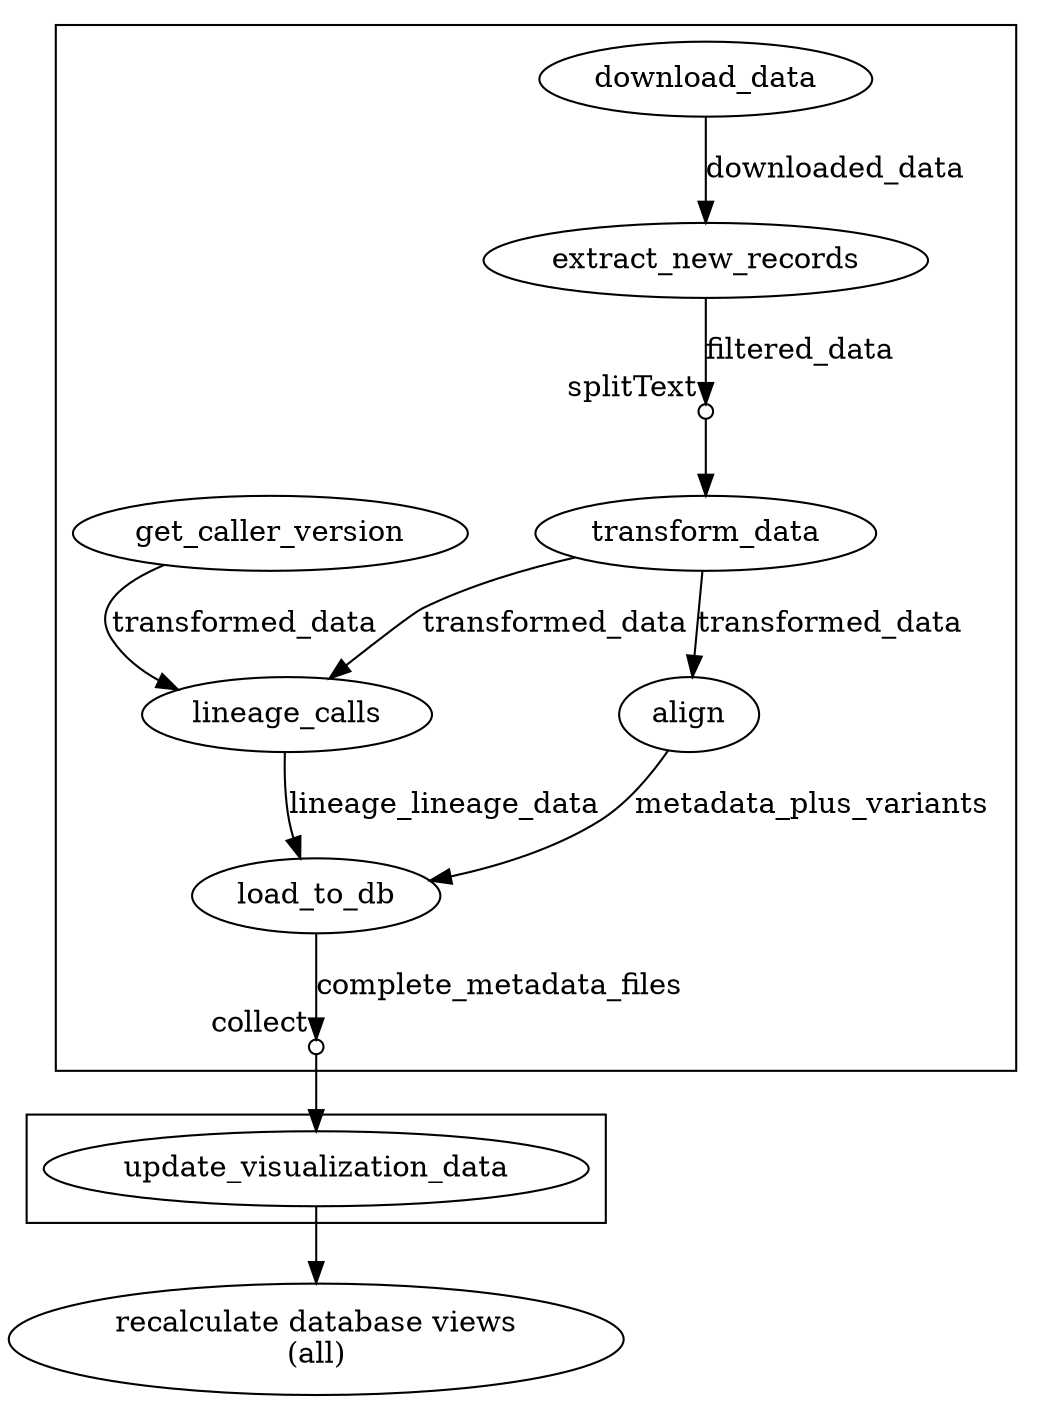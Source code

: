 digraph "summarize_variants" {

	subgraph cluster_per_taxon_summarize {

		update_downloadData [label="download_data"];

		update_extractNewRecords [label="extract_new_records"];
		update_downloadData -> update_extractNewRecords [label="downloaded_data"];

		update_splitText [shape=circle,label="",fixedsize=true,width=0.1,xlabel="splitText"];
		update_extractNewRecords -> update_splitText [label="filtered_data"];

		update_transformData [label="transform_data"];
		update_splitText -> update_transformData;

		update_align [label="align"];
		update_transformData -> update_align [label="transformed_data"];

		update_align -> update_loadToDB [label="metadata_plus_variants"];

		update_getCallerVersion [label="get_caller_version"];

		update_lineageCalls [label="lineage_calls"];
		update_getCallerVersion -> update_lineageCalls [label="transformed_data"];

		update_transformData -> update_lineageCalls [label="transformed_data"];

		update_lineageCalls -> update_loadToDB [label="lineage_lineage_data"];

		update_loadToDB [label="load_to_db"];

		update_collect2 [shape=circle,label="",fixedsize=true,width=0.1,xlabel="collect"];
		update_loadToDB -> update_collect2 [label="complete_metadata_files"];

	}

	subgraph cluster_per_organism_summarize {

		update_collect2 -> update_recomputeAffectedPrimers;

	}

	update_recomputeAffectedPrimers [label="update_visualization_data"];
	update_recalculateDatabaseViews [label="recalculate database views\n(all)"];
	update_recomputeAffectedPrimers -> update_recalculateDatabaseViews;


}

digraph "recall_lineage" {

	recall_callerUpdate [label="update lineage caller"];
	recall_callerDatasetUpdate [label="update lineage caller dataset"];
	recall_callerUpdate -> recall_callerDatasetUpdate;
	recall_callerDatasetUpdate -> recall_downloadData;

	subgraph cluster_per_taxon_recall {

		recall_downloadData [label="download_data"];

		recall_getCallerVersion [label="get_caller_version"];
		recall_lineageCalls [label="lineage_calls"];

		recall_getCallerVersion -> recall_lineageCalls [label="latest_lineage"];

		recall_extractNewRecords [label="extract_new_records"];
		recall_downloadData -> recall_extractNewRecords [label="downloaded_data"];

		recall_splitText [shape=circle,label="",fixedsize=true,width=0.1,xlabel="splitText"];
		recall_extractNewRecords -> recall_splitText;

		recall_transformData [label="transform_data"];
		recall_splitText -> recall_transformData;

		recall_transformData -> recall_lineageCalls;

		recall_loadLineageData [label="load_lineage_data"];
		recall_lineageCalls -> recall_loadLineageData;

		recall_collect [shape=circle,label="",fixedsize=true,width=0.1,xlabel="collect"];
		recall_loadLineageData -> recall_collect;

		recall_updateCalls [label="update_calls"];
		recall_collect -> recall_updateCalls;

		recall_cleanupOldCalls [label="cleanup_old_calls"];
		recall_updateCalls -> recall_cleanupOldCalls;

	}

	recall_finalizeCallerUpdate [label="finalize caller/data version update"];
	recall_cleanupOldCalls -> recall_finalizeCallerUpdate;

	subgraph cluster_per_organism_recall {

		recall_recomputeAffectedPrimers [label="update_visualization_data"];

	}

	recall_finalizeCallerUpdate -> recall_recomputeAffectedPrimers;

	recall_recalculateDatabaseViews [label="recalculate database views\n(lineage_info only)"];
	recall_recomputeAffectedPrimers -> recall_recalculateDatabaseViews;

}
